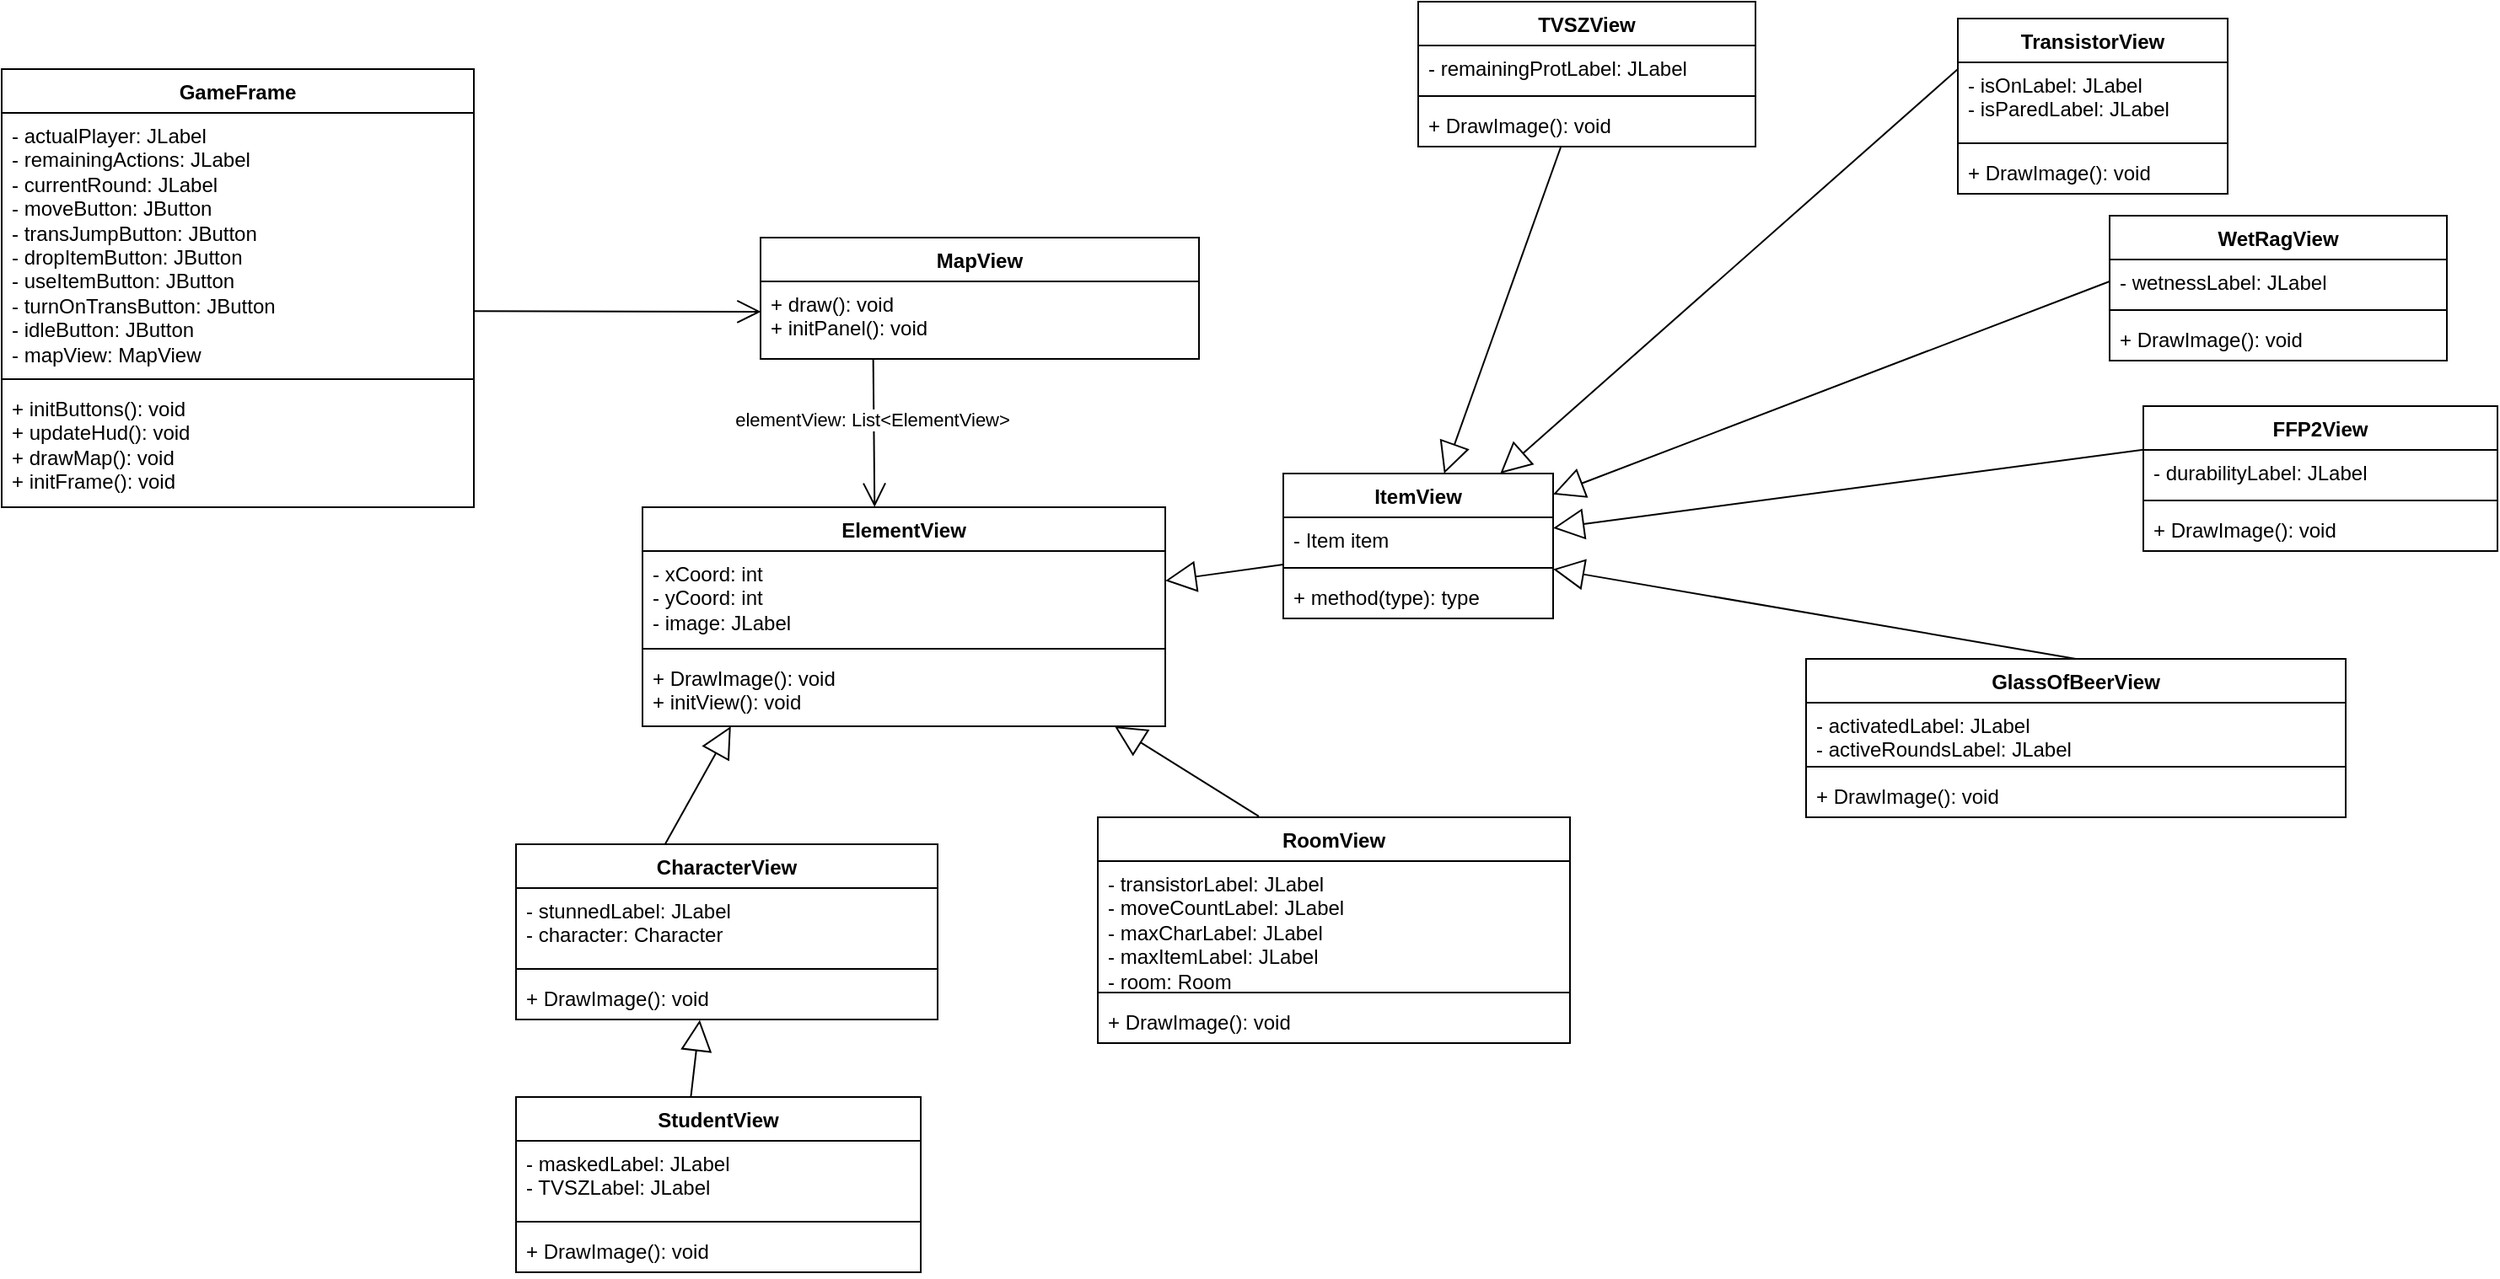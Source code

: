 <mxfile version="24.2.5" type="device">
  <diagram name="1 oldal" id="WcJiNa1dB5Y9lUAIbmHb">
    <mxGraphModel dx="1802" dy="909" grid="1" gridSize="10" guides="1" tooltips="1" connect="1" arrows="1" fold="1" page="1" pageScale="1" pageWidth="827" pageHeight="1169" math="0" shadow="0">
      <root>
        <mxCell id="0" />
        <mxCell id="1" parent="0" />
        <mxCell id="Uhl-44Zc7lVo9UiM3blj-1" value="MapView" style="swimlane;fontStyle=1;align=center;verticalAlign=top;childLayout=stackLayout;horizontal=1;startSize=26;horizontalStack=0;resizeParent=1;resizeParentMax=0;resizeLast=0;collapsible=1;marginBottom=0;whiteSpace=wrap;html=1;" parent="1" vertex="1">
          <mxGeometry x="510" y="170" width="260" height="72" as="geometry" />
        </mxCell>
        <mxCell id="Uhl-44Zc7lVo9UiM3blj-4" value="+ draw(): void&lt;div&gt;+ initPanel(): void&lt;/div&gt;" style="text;strokeColor=none;fillColor=none;align=left;verticalAlign=top;spacingLeft=4;spacingRight=4;overflow=hidden;rotatable=0;points=[[0,0.5],[1,0.5]];portConstraint=eastwest;whiteSpace=wrap;html=1;" parent="Uhl-44Zc7lVo9UiM3blj-1" vertex="1">
          <mxGeometry y="26" width="260" height="46" as="geometry" />
        </mxCell>
        <mxCell id="Uhl-44Zc7lVo9UiM3blj-5" value="GameFrame" style="swimlane;fontStyle=1;align=center;verticalAlign=top;childLayout=stackLayout;horizontal=1;startSize=26;horizontalStack=0;resizeParent=1;resizeParentMax=0;resizeLast=0;collapsible=1;marginBottom=0;whiteSpace=wrap;html=1;" parent="1" vertex="1">
          <mxGeometry x="60" y="70" width="280" height="260" as="geometry" />
        </mxCell>
        <mxCell id="Uhl-44Zc7lVo9UiM3blj-6" value="- actualPlayer: JLabel&lt;div&gt;- remainingActions: JLabel&lt;/div&gt;&lt;div&gt;- currentRound: JLabel&lt;/div&gt;&lt;div&gt;- moveButton: JButton&lt;/div&gt;&lt;div&gt;- transJumpButton: JButton&lt;/div&gt;&lt;div&gt;- dropItemButton: JButton&lt;/div&gt;&lt;div&gt;- useItemButton: JButton&lt;/div&gt;&lt;div&gt;- turnOnTransButton: JButton&lt;/div&gt;&lt;div&gt;- idleButton: JButton&lt;/div&gt;&lt;div&gt;- mapView: MapView&lt;/div&gt;" style="text;strokeColor=none;fillColor=none;align=left;verticalAlign=top;spacingLeft=4;spacingRight=4;overflow=hidden;rotatable=0;points=[[0,0.5],[1,0.5]];portConstraint=eastwest;whiteSpace=wrap;html=1;" parent="Uhl-44Zc7lVo9UiM3blj-5" vertex="1">
          <mxGeometry y="26" width="280" height="154" as="geometry" />
        </mxCell>
        <mxCell id="Uhl-44Zc7lVo9UiM3blj-7" value="" style="line;strokeWidth=1;fillColor=none;align=left;verticalAlign=middle;spacingTop=-1;spacingLeft=3;spacingRight=3;rotatable=0;labelPosition=right;points=[];portConstraint=eastwest;strokeColor=inherit;" parent="Uhl-44Zc7lVo9UiM3blj-5" vertex="1">
          <mxGeometry y="180" width="280" height="8" as="geometry" />
        </mxCell>
        <mxCell id="Uhl-44Zc7lVo9UiM3blj-8" value="+ initButtons(): void&lt;div&gt;+ updateHud(): void&lt;/div&gt;&lt;div&gt;+ drawMap(): void&lt;/div&gt;&lt;div&gt;+ initFrame(): void&lt;/div&gt;" style="text;strokeColor=none;fillColor=none;align=left;verticalAlign=top;spacingLeft=4;spacingRight=4;overflow=hidden;rotatable=0;points=[[0,0.5],[1,0.5]];portConstraint=eastwest;whiteSpace=wrap;html=1;" parent="Uhl-44Zc7lVo9UiM3blj-5" vertex="1">
          <mxGeometry y="188" width="280" height="72" as="geometry" />
        </mxCell>
        <mxCell id="Uhl-44Zc7lVo9UiM3blj-9" value="ElementView" style="swimlane;fontStyle=1;align=center;verticalAlign=top;childLayout=stackLayout;horizontal=1;startSize=26;horizontalStack=0;resizeParent=1;resizeParentMax=0;resizeLast=0;collapsible=1;marginBottom=0;whiteSpace=wrap;html=1;" parent="1" vertex="1">
          <mxGeometry x="440" y="330" width="310" height="130" as="geometry" />
        </mxCell>
        <mxCell id="Uhl-44Zc7lVo9UiM3blj-10" value="- xCoord: int&lt;div&gt;- yCoord: int&lt;/div&gt;&lt;div&gt;- image: JLabel&lt;/div&gt;" style="text;strokeColor=none;fillColor=none;align=left;verticalAlign=top;spacingLeft=4;spacingRight=4;overflow=hidden;rotatable=0;points=[[0,0.5],[1,0.5]];portConstraint=eastwest;whiteSpace=wrap;html=1;" parent="Uhl-44Zc7lVo9UiM3blj-9" vertex="1">
          <mxGeometry y="26" width="310" height="54" as="geometry" />
        </mxCell>
        <mxCell id="Uhl-44Zc7lVo9UiM3blj-11" value="" style="line;strokeWidth=1;fillColor=none;align=left;verticalAlign=middle;spacingTop=-1;spacingLeft=3;spacingRight=3;rotatable=0;labelPosition=right;points=[];portConstraint=eastwest;strokeColor=inherit;" parent="Uhl-44Zc7lVo9UiM3blj-9" vertex="1">
          <mxGeometry y="80" width="310" height="8" as="geometry" />
        </mxCell>
        <mxCell id="Uhl-44Zc7lVo9UiM3blj-12" value="+ DrawImage(): void&lt;div&gt;+ initView(): void&lt;/div&gt;" style="text;strokeColor=none;fillColor=none;align=left;verticalAlign=top;spacingLeft=4;spacingRight=4;overflow=hidden;rotatable=0;points=[[0,0.5],[1,0.5]];portConstraint=eastwest;whiteSpace=wrap;html=1;" parent="Uhl-44Zc7lVo9UiM3blj-9" vertex="1">
          <mxGeometry y="88" width="310" height="42" as="geometry" />
        </mxCell>
        <mxCell id="Uhl-44Zc7lVo9UiM3blj-13" value="GlassOfBeerView" style="swimlane;fontStyle=1;align=center;verticalAlign=top;childLayout=stackLayout;horizontal=1;startSize=26;horizontalStack=0;resizeParent=1;resizeParentMax=0;resizeLast=0;collapsible=1;marginBottom=0;whiteSpace=wrap;html=1;" parent="1" vertex="1">
          <mxGeometry x="1130" y="420" width="320" height="94" as="geometry" />
        </mxCell>
        <mxCell id="Uhl-44Zc7lVo9UiM3blj-14" value="- activatedLabel: JLabel&lt;div&gt;- activeRoundsLabel: JLabel&lt;/div&gt;" style="text;strokeColor=none;fillColor=none;align=left;verticalAlign=top;spacingLeft=4;spacingRight=4;overflow=hidden;rotatable=0;points=[[0,0.5],[1,0.5]];portConstraint=eastwest;whiteSpace=wrap;html=1;" parent="Uhl-44Zc7lVo9UiM3blj-13" vertex="1">
          <mxGeometry y="26" width="320" height="34" as="geometry" />
        </mxCell>
        <mxCell id="Uhl-44Zc7lVo9UiM3blj-15" value="" style="line;strokeWidth=1;fillColor=none;align=left;verticalAlign=middle;spacingTop=-1;spacingLeft=3;spacingRight=3;rotatable=0;labelPosition=right;points=[];portConstraint=eastwest;strokeColor=inherit;" parent="Uhl-44Zc7lVo9UiM3blj-13" vertex="1">
          <mxGeometry y="60" width="320" height="8" as="geometry" />
        </mxCell>
        <mxCell id="Uhl-44Zc7lVo9UiM3blj-16" value="+ DrawImage(): void" style="text;strokeColor=none;fillColor=none;align=left;verticalAlign=top;spacingLeft=4;spacingRight=4;overflow=hidden;rotatable=0;points=[[0,0.5],[1,0.5]];portConstraint=eastwest;whiteSpace=wrap;html=1;" parent="Uhl-44Zc7lVo9UiM3blj-13" vertex="1">
          <mxGeometry y="68" width="320" height="26" as="geometry" />
        </mxCell>
        <mxCell id="Uhl-44Zc7lVo9UiM3blj-17" value="CharacterView" style="swimlane;fontStyle=1;align=center;verticalAlign=top;childLayout=stackLayout;horizontal=1;startSize=26;horizontalStack=0;resizeParent=1;resizeParentMax=0;resizeLast=0;collapsible=1;marginBottom=0;whiteSpace=wrap;html=1;" parent="1" vertex="1">
          <mxGeometry x="365" y="530" width="250" height="104" as="geometry" />
        </mxCell>
        <mxCell id="Uhl-44Zc7lVo9UiM3blj-18" value="- stunnedLabel: JLabel&lt;div&gt;- character: Character&lt;/div&gt;" style="text;strokeColor=none;fillColor=none;align=left;verticalAlign=top;spacingLeft=4;spacingRight=4;overflow=hidden;rotatable=0;points=[[0,0.5],[1,0.5]];portConstraint=eastwest;whiteSpace=wrap;html=1;" parent="Uhl-44Zc7lVo9UiM3blj-17" vertex="1">
          <mxGeometry y="26" width="250" height="44" as="geometry" />
        </mxCell>
        <mxCell id="Uhl-44Zc7lVo9UiM3blj-19" value="" style="line;strokeWidth=1;fillColor=none;align=left;verticalAlign=middle;spacingTop=-1;spacingLeft=3;spacingRight=3;rotatable=0;labelPosition=right;points=[];portConstraint=eastwest;strokeColor=inherit;" parent="Uhl-44Zc7lVo9UiM3blj-17" vertex="1">
          <mxGeometry y="70" width="250" height="8" as="geometry" />
        </mxCell>
        <mxCell id="Uhl-44Zc7lVo9UiM3blj-20" value="+ DrawImage(): void" style="text;strokeColor=none;fillColor=none;align=left;verticalAlign=top;spacingLeft=4;spacingRight=4;overflow=hidden;rotatable=0;points=[[0,0.5],[1,0.5]];portConstraint=eastwest;whiteSpace=wrap;html=1;" parent="Uhl-44Zc7lVo9UiM3blj-17" vertex="1">
          <mxGeometry y="78" width="250" height="26" as="geometry" />
        </mxCell>
        <mxCell id="Uhl-44Zc7lVo9UiM3blj-21" value="StudentView" style="swimlane;fontStyle=1;align=center;verticalAlign=top;childLayout=stackLayout;horizontal=1;startSize=26;horizontalStack=0;resizeParent=1;resizeParentMax=0;resizeLast=0;collapsible=1;marginBottom=0;whiteSpace=wrap;html=1;" parent="1" vertex="1">
          <mxGeometry x="365" y="680" width="240" height="104" as="geometry" />
        </mxCell>
        <mxCell id="Uhl-44Zc7lVo9UiM3blj-22" value="- maskedLabel: JLabel&lt;div&gt;- TVSZLabel: JLabel&lt;/div&gt;" style="text;strokeColor=none;fillColor=none;align=left;verticalAlign=top;spacingLeft=4;spacingRight=4;overflow=hidden;rotatable=0;points=[[0,0.5],[1,0.5]];portConstraint=eastwest;whiteSpace=wrap;html=1;" parent="Uhl-44Zc7lVo9UiM3blj-21" vertex="1">
          <mxGeometry y="26" width="240" height="44" as="geometry" />
        </mxCell>
        <mxCell id="Uhl-44Zc7lVo9UiM3blj-23" value="" style="line;strokeWidth=1;fillColor=none;align=left;verticalAlign=middle;spacingTop=-1;spacingLeft=3;spacingRight=3;rotatable=0;labelPosition=right;points=[];portConstraint=eastwest;strokeColor=inherit;" parent="Uhl-44Zc7lVo9UiM3blj-21" vertex="1">
          <mxGeometry y="70" width="240" height="8" as="geometry" />
        </mxCell>
        <mxCell id="Uhl-44Zc7lVo9UiM3blj-24" value="+ DrawImage(): void" style="text;strokeColor=none;fillColor=none;align=left;verticalAlign=top;spacingLeft=4;spacingRight=4;overflow=hidden;rotatable=0;points=[[0,0.5],[1,0.5]];portConstraint=eastwest;whiteSpace=wrap;html=1;" parent="Uhl-44Zc7lVo9UiM3blj-21" vertex="1">
          <mxGeometry y="78" width="240" height="26" as="geometry" />
        </mxCell>
        <mxCell id="Uhl-44Zc7lVo9UiM3blj-25" value="RoomView" style="swimlane;fontStyle=1;align=center;verticalAlign=top;childLayout=stackLayout;horizontal=1;startSize=26;horizontalStack=0;resizeParent=1;resizeParentMax=0;resizeLast=0;collapsible=1;marginBottom=0;whiteSpace=wrap;html=1;" parent="1" vertex="1">
          <mxGeometry x="710" y="514" width="280" height="134" as="geometry" />
        </mxCell>
        <mxCell id="Uhl-44Zc7lVo9UiM3blj-26" value="- transistorLabel: JLabel&lt;div&gt;- moveCountLabel: JLabel&lt;/div&gt;&lt;div&gt;- maxCharLabel: JLabel&lt;/div&gt;&lt;div&gt;- maxItemLabel: JLabel&lt;/div&gt;&lt;div&gt;- room: Room&lt;/div&gt;" style="text;strokeColor=none;fillColor=none;align=left;verticalAlign=top;spacingLeft=4;spacingRight=4;overflow=hidden;rotatable=0;points=[[0,0.5],[1,0.5]];portConstraint=eastwest;whiteSpace=wrap;html=1;" parent="Uhl-44Zc7lVo9UiM3blj-25" vertex="1">
          <mxGeometry y="26" width="280" height="74" as="geometry" />
        </mxCell>
        <mxCell id="Uhl-44Zc7lVo9UiM3blj-27" value="" style="line;strokeWidth=1;fillColor=none;align=left;verticalAlign=middle;spacingTop=-1;spacingLeft=3;spacingRight=3;rotatable=0;labelPosition=right;points=[];portConstraint=eastwest;strokeColor=inherit;" parent="Uhl-44Zc7lVo9UiM3blj-25" vertex="1">
          <mxGeometry y="100" width="280" height="8" as="geometry" />
        </mxCell>
        <mxCell id="Uhl-44Zc7lVo9UiM3blj-28" value="+ DrawImage(): void" style="text;strokeColor=none;fillColor=none;align=left;verticalAlign=top;spacingLeft=4;spacingRight=4;overflow=hidden;rotatable=0;points=[[0,0.5],[1,0.5]];portConstraint=eastwest;whiteSpace=wrap;html=1;" parent="Uhl-44Zc7lVo9UiM3blj-25" vertex="1">
          <mxGeometry y="108" width="280" height="26" as="geometry" />
        </mxCell>
        <mxCell id="Uhl-44Zc7lVo9UiM3blj-29" value="FFP2View" style="swimlane;fontStyle=1;align=center;verticalAlign=top;childLayout=stackLayout;horizontal=1;startSize=26;horizontalStack=0;resizeParent=1;resizeParentMax=0;resizeLast=0;collapsible=1;marginBottom=0;whiteSpace=wrap;html=1;" parent="1" vertex="1">
          <mxGeometry x="1330" y="270" width="210" height="86" as="geometry" />
        </mxCell>
        <mxCell id="Uhl-44Zc7lVo9UiM3blj-30" value="- durabilityLabel: JLabel&lt;div&gt;&lt;br&gt;&lt;/div&gt;" style="text;strokeColor=none;fillColor=none;align=left;verticalAlign=top;spacingLeft=4;spacingRight=4;overflow=hidden;rotatable=0;points=[[0,0.5],[1,0.5]];portConstraint=eastwest;whiteSpace=wrap;html=1;" parent="Uhl-44Zc7lVo9UiM3blj-29" vertex="1">
          <mxGeometry y="26" width="210" height="26" as="geometry" />
        </mxCell>
        <mxCell id="Uhl-44Zc7lVo9UiM3blj-31" value="" style="line;strokeWidth=1;fillColor=none;align=left;verticalAlign=middle;spacingTop=-1;spacingLeft=3;spacingRight=3;rotatable=0;labelPosition=right;points=[];portConstraint=eastwest;strokeColor=inherit;" parent="Uhl-44Zc7lVo9UiM3blj-29" vertex="1">
          <mxGeometry y="52" width="210" height="8" as="geometry" />
        </mxCell>
        <mxCell id="Uhl-44Zc7lVo9UiM3blj-32" value="+ DrawImage(): void" style="text;strokeColor=none;fillColor=none;align=left;verticalAlign=top;spacingLeft=4;spacingRight=4;overflow=hidden;rotatable=0;points=[[0,0.5],[1,0.5]];portConstraint=eastwest;whiteSpace=wrap;html=1;" parent="Uhl-44Zc7lVo9UiM3blj-29" vertex="1">
          <mxGeometry y="60" width="210" height="26" as="geometry" />
        </mxCell>
        <mxCell id="Uhl-44Zc7lVo9UiM3blj-33" value="TVSZView" style="swimlane;fontStyle=1;align=center;verticalAlign=top;childLayout=stackLayout;horizontal=1;startSize=26;horizontalStack=0;resizeParent=1;resizeParentMax=0;resizeLast=0;collapsible=1;marginBottom=0;whiteSpace=wrap;html=1;" parent="1" vertex="1">
          <mxGeometry x="900" y="30" width="200" height="86" as="geometry" />
        </mxCell>
        <mxCell id="Uhl-44Zc7lVo9UiM3blj-34" value="- remainingProtLabel: JLabel" style="text;strokeColor=none;fillColor=none;align=left;verticalAlign=top;spacingLeft=4;spacingRight=4;overflow=hidden;rotatable=0;points=[[0,0.5],[1,0.5]];portConstraint=eastwest;whiteSpace=wrap;html=1;" parent="Uhl-44Zc7lVo9UiM3blj-33" vertex="1">
          <mxGeometry y="26" width="200" height="26" as="geometry" />
        </mxCell>
        <mxCell id="Uhl-44Zc7lVo9UiM3blj-35" value="" style="line;strokeWidth=1;fillColor=none;align=left;verticalAlign=middle;spacingTop=-1;spacingLeft=3;spacingRight=3;rotatable=0;labelPosition=right;points=[];portConstraint=eastwest;strokeColor=inherit;" parent="Uhl-44Zc7lVo9UiM3blj-33" vertex="1">
          <mxGeometry y="52" width="200" height="8" as="geometry" />
        </mxCell>
        <mxCell id="Uhl-44Zc7lVo9UiM3blj-36" value="+ DrawImage(): void" style="text;strokeColor=none;fillColor=none;align=left;verticalAlign=top;spacingLeft=4;spacingRight=4;overflow=hidden;rotatable=0;points=[[0,0.5],[1,0.5]];portConstraint=eastwest;whiteSpace=wrap;html=1;" parent="Uhl-44Zc7lVo9UiM3blj-33" vertex="1">
          <mxGeometry y="60" width="200" height="26" as="geometry" />
        </mxCell>
        <mxCell id="Uhl-44Zc7lVo9UiM3blj-37" value="TransistorView" style="swimlane;fontStyle=1;align=center;verticalAlign=top;childLayout=stackLayout;horizontal=1;startSize=26;horizontalStack=0;resizeParent=1;resizeParentMax=0;resizeLast=0;collapsible=1;marginBottom=0;whiteSpace=wrap;html=1;" parent="1" vertex="1">
          <mxGeometry x="1220" y="40" width="160" height="104" as="geometry" />
        </mxCell>
        <mxCell id="Uhl-44Zc7lVo9UiM3blj-38" value="- isOnLabel: JLabel&lt;div&gt;- isParedLabel: JLabel&lt;/div&gt;" style="text;strokeColor=none;fillColor=none;align=left;verticalAlign=top;spacingLeft=4;spacingRight=4;overflow=hidden;rotatable=0;points=[[0,0.5],[1,0.5]];portConstraint=eastwest;whiteSpace=wrap;html=1;" parent="Uhl-44Zc7lVo9UiM3blj-37" vertex="1">
          <mxGeometry y="26" width="160" height="44" as="geometry" />
        </mxCell>
        <mxCell id="Uhl-44Zc7lVo9UiM3blj-39" value="" style="line;strokeWidth=1;fillColor=none;align=left;verticalAlign=middle;spacingTop=-1;spacingLeft=3;spacingRight=3;rotatable=0;labelPosition=right;points=[];portConstraint=eastwest;strokeColor=inherit;" parent="Uhl-44Zc7lVo9UiM3blj-37" vertex="1">
          <mxGeometry y="70" width="160" height="8" as="geometry" />
        </mxCell>
        <mxCell id="Uhl-44Zc7lVo9UiM3blj-40" value="+ DrawImage(): void" style="text;strokeColor=none;fillColor=none;align=left;verticalAlign=top;spacingLeft=4;spacingRight=4;overflow=hidden;rotatable=0;points=[[0,0.5],[1,0.5]];portConstraint=eastwest;whiteSpace=wrap;html=1;" parent="Uhl-44Zc7lVo9UiM3blj-37" vertex="1">
          <mxGeometry y="78" width="160" height="26" as="geometry" />
        </mxCell>
        <mxCell id="Uhl-44Zc7lVo9UiM3blj-41" value="WetRagView" style="swimlane;fontStyle=1;align=center;verticalAlign=top;childLayout=stackLayout;horizontal=1;startSize=26;horizontalStack=0;resizeParent=1;resizeParentMax=0;resizeLast=0;collapsible=1;marginBottom=0;whiteSpace=wrap;html=1;" parent="1" vertex="1">
          <mxGeometry x="1310" y="157" width="200" height="86" as="geometry" />
        </mxCell>
        <mxCell id="Uhl-44Zc7lVo9UiM3blj-42" value="- wetnessLabel: JLabel" style="text;strokeColor=none;fillColor=none;align=left;verticalAlign=top;spacingLeft=4;spacingRight=4;overflow=hidden;rotatable=0;points=[[0,0.5],[1,0.5]];portConstraint=eastwest;whiteSpace=wrap;html=1;" parent="Uhl-44Zc7lVo9UiM3blj-41" vertex="1">
          <mxGeometry y="26" width="200" height="26" as="geometry" />
        </mxCell>
        <mxCell id="Uhl-44Zc7lVo9UiM3blj-43" value="" style="line;strokeWidth=1;fillColor=none;align=left;verticalAlign=middle;spacingTop=-1;spacingLeft=3;spacingRight=3;rotatable=0;labelPosition=right;points=[];portConstraint=eastwest;strokeColor=inherit;" parent="Uhl-44Zc7lVo9UiM3blj-41" vertex="1">
          <mxGeometry y="52" width="200" height="8" as="geometry" />
        </mxCell>
        <mxCell id="Uhl-44Zc7lVo9UiM3blj-44" value="+ DrawImage(): void" style="text;strokeColor=none;fillColor=none;align=left;verticalAlign=top;spacingLeft=4;spacingRight=4;overflow=hidden;rotatable=0;points=[[0,0.5],[1,0.5]];portConstraint=eastwest;whiteSpace=wrap;html=1;" parent="Uhl-44Zc7lVo9UiM3blj-41" vertex="1">
          <mxGeometry y="60" width="200" height="26" as="geometry" />
        </mxCell>
        <mxCell id="Uhl-44Zc7lVo9UiM3blj-45" value="" style="endArrow=open;endFill=1;endSize=12;html=1;rounded=0;exitX=0.257;exitY=1.004;exitDx=0;exitDy=0;entryX=0.444;entryY=-0.001;entryDx=0;entryDy=0;entryPerimeter=0;exitPerimeter=0;" parent="1" source="Uhl-44Zc7lVo9UiM3blj-4" target="Uhl-44Zc7lVo9UiM3blj-9" edge="1">
          <mxGeometry width="160" relative="1" as="geometry">
            <mxPoint x="330" y="330" as="sourcePoint" />
            <mxPoint x="490" y="330" as="targetPoint" />
          </mxGeometry>
        </mxCell>
        <mxCell id="Uhl-44Zc7lVo9UiM3blj-51" value="elementView: List&amp;lt;ElementView&amp;gt;" style="edgeLabel;html=1;align=center;verticalAlign=middle;resizable=0;points=[];" parent="Uhl-44Zc7lVo9UiM3blj-45" vertex="1" connectable="0">
          <mxGeometry x="-0.192" y="-1" relative="1" as="geometry">
            <mxPoint as="offset" />
          </mxGeometry>
        </mxCell>
        <mxCell id="Uhl-44Zc7lVo9UiM3blj-52" value="" style="endArrow=open;endFill=1;endSize=12;html=1;rounded=0;exitX=1.001;exitY=0.764;exitDx=0;exitDy=0;exitPerimeter=0;entryX=0.001;entryY=0.391;entryDx=0;entryDy=0;entryPerimeter=0;" parent="1" source="Uhl-44Zc7lVo9UiM3blj-6" target="Uhl-44Zc7lVo9UiM3blj-4" edge="1">
          <mxGeometry width="160" relative="1" as="geometry">
            <mxPoint x="250" y="300" as="sourcePoint" />
            <mxPoint x="410" y="160" as="targetPoint" />
          </mxGeometry>
        </mxCell>
        <mxCell id="Uhl-44Zc7lVo9UiM3blj-53" value="" style="endArrow=block;endSize=16;endFill=0;html=1;rounded=0;exitX=0.5;exitY=0;exitDx=0;exitDy=0;" parent="1" source="Uhl-44Zc7lVo9UiM3blj-13" target="ok5d3T1OpNBW3ZeCuiux-1" edge="1">
          <mxGeometry width="160" relative="1" as="geometry">
            <mxPoint x="320" y="410" as="sourcePoint" />
            <mxPoint x="480" y="410" as="targetPoint" />
          </mxGeometry>
        </mxCell>
        <mxCell id="Uhl-44Zc7lVo9UiM3blj-54" value="" style="endArrow=block;endSize=16;endFill=0;html=1;rounded=0;exitX=0.353;exitY=0.002;exitDx=0;exitDy=0;exitPerimeter=0;entryX=0.169;entryY=1;entryDx=0;entryDy=0;entryPerimeter=0;" parent="1" source="Uhl-44Zc7lVo9UiM3blj-17" target="Uhl-44Zc7lVo9UiM3blj-12" edge="1">
          <mxGeometry width="160" relative="1" as="geometry">
            <mxPoint x="540" y="550" as="sourcePoint" />
            <mxPoint x="700" y="550" as="targetPoint" />
          </mxGeometry>
        </mxCell>
        <mxCell id="Uhl-44Zc7lVo9UiM3blj-55" value="" style="endArrow=block;endSize=16;endFill=0;html=1;rounded=0;exitX=0.432;exitY=-0.001;exitDx=0;exitDy=0;exitPerimeter=0;entryX=0.436;entryY=1.011;entryDx=0;entryDy=0;entryPerimeter=0;" parent="1" source="Uhl-44Zc7lVo9UiM3blj-21" target="Uhl-44Zc7lVo9UiM3blj-20" edge="1">
          <mxGeometry width="160" relative="1" as="geometry">
            <mxPoint x="440" y="680" as="sourcePoint" />
            <mxPoint x="600" y="680" as="targetPoint" />
          </mxGeometry>
        </mxCell>
        <mxCell id="Uhl-44Zc7lVo9UiM3blj-56" value="" style="endArrow=block;endSize=16;endFill=0;html=1;rounded=0;exitX=0.341;exitY=-0.004;exitDx=0;exitDy=0;exitPerimeter=0;" parent="1" source="Uhl-44Zc7lVo9UiM3blj-25" edge="1">
          <mxGeometry width="160" relative="1" as="geometry">
            <mxPoint x="410" y="530" as="sourcePoint" />
            <mxPoint x="720" y="460" as="targetPoint" />
          </mxGeometry>
        </mxCell>
        <mxCell id="Uhl-44Zc7lVo9UiM3blj-57" value="" style="endArrow=block;endSize=16;endFill=0;html=1;rounded=0;exitX=0;exitY=-0.003;exitDx=0;exitDy=0;exitPerimeter=0;" parent="1" source="Uhl-44Zc7lVo9UiM3blj-30" target="ok5d3T1OpNBW3ZeCuiux-1" edge="1">
          <mxGeometry width="160" relative="1" as="geometry">
            <mxPoint x="720" y="390" as="sourcePoint" />
            <mxPoint x="830" y="410" as="targetPoint" />
          </mxGeometry>
        </mxCell>
        <mxCell id="Uhl-44Zc7lVo9UiM3blj-58" value="" style="endArrow=block;endSize=16;endFill=0;html=1;rounded=0;exitX=0;exitY=0.091;exitDx=0;exitDy=0;exitPerimeter=0;" parent="1" source="Uhl-44Zc7lVo9UiM3blj-38" target="ok5d3T1OpNBW3ZeCuiux-1" edge="1">
          <mxGeometry x="0.001" width="160" relative="1" as="geometry">
            <mxPoint x="520" y="460" as="sourcePoint" />
            <mxPoint x="680" y="460" as="targetPoint" />
            <mxPoint as="offset" />
          </mxGeometry>
        </mxCell>
        <mxCell id="Uhl-44Zc7lVo9UiM3blj-59" value="" style="endArrow=block;endSize=16;endFill=0;html=1;rounded=0;exitX=0;exitY=0.5;exitDx=0;exitDy=0;" parent="1" source="Uhl-44Zc7lVo9UiM3blj-42" target="ok5d3T1OpNBW3ZeCuiux-1" edge="1">
          <mxGeometry width="160" relative="1" as="geometry">
            <mxPoint x="520" y="460" as="sourcePoint" />
            <mxPoint x="680" y="460" as="targetPoint" />
          </mxGeometry>
        </mxCell>
        <mxCell id="Uhl-44Zc7lVo9UiM3blj-60" value="" style="endArrow=block;endSize=16;endFill=0;html=1;rounded=0;" parent="1" source="Uhl-44Zc7lVo9UiM3blj-33" target="ok5d3T1OpNBW3ZeCuiux-1" edge="1">
          <mxGeometry width="160" relative="1" as="geometry">
            <mxPoint x="420" y="290" as="sourcePoint" />
            <mxPoint x="580" y="290" as="targetPoint" />
          </mxGeometry>
        </mxCell>
        <mxCell id="ok5d3T1OpNBW3ZeCuiux-1" value="ItemView" style="swimlane;fontStyle=1;align=center;verticalAlign=top;childLayout=stackLayout;horizontal=1;startSize=26;horizontalStack=0;resizeParent=1;resizeParentMax=0;resizeLast=0;collapsible=1;marginBottom=0;whiteSpace=wrap;html=1;" vertex="1" parent="1">
          <mxGeometry x="820" y="310" width="160" height="86" as="geometry" />
        </mxCell>
        <mxCell id="ok5d3T1OpNBW3ZeCuiux-2" value="- Item item" style="text;strokeColor=none;fillColor=none;align=left;verticalAlign=top;spacingLeft=4;spacingRight=4;overflow=hidden;rotatable=0;points=[[0,0.5],[1,0.5]];portConstraint=eastwest;whiteSpace=wrap;html=1;" vertex="1" parent="ok5d3T1OpNBW3ZeCuiux-1">
          <mxGeometry y="26" width="160" height="26" as="geometry" />
        </mxCell>
        <mxCell id="ok5d3T1OpNBW3ZeCuiux-3" value="" style="line;strokeWidth=1;fillColor=none;align=left;verticalAlign=middle;spacingTop=-1;spacingLeft=3;spacingRight=3;rotatable=0;labelPosition=right;points=[];portConstraint=eastwest;strokeColor=inherit;" vertex="1" parent="ok5d3T1OpNBW3ZeCuiux-1">
          <mxGeometry y="52" width="160" height="8" as="geometry" />
        </mxCell>
        <mxCell id="ok5d3T1OpNBW3ZeCuiux-4" value="+ method(type): type" style="text;strokeColor=none;fillColor=none;align=left;verticalAlign=top;spacingLeft=4;spacingRight=4;overflow=hidden;rotatable=0;points=[[0,0.5],[1,0.5]];portConstraint=eastwest;whiteSpace=wrap;html=1;" vertex="1" parent="ok5d3T1OpNBW3ZeCuiux-1">
          <mxGeometry y="60" width="160" height="26" as="geometry" />
        </mxCell>
        <mxCell id="ok5d3T1OpNBW3ZeCuiux-5" value="" style="endArrow=block;endSize=16;endFill=0;html=1;rounded=0;" edge="1" parent="1" source="ok5d3T1OpNBW3ZeCuiux-1" target="Uhl-44Zc7lVo9UiM3blj-9">
          <mxGeometry width="160" relative="1" as="geometry">
            <mxPoint x="800" y="180" as="sourcePoint" />
            <mxPoint x="960" y="180" as="targetPoint" />
          </mxGeometry>
        </mxCell>
      </root>
    </mxGraphModel>
  </diagram>
</mxfile>
